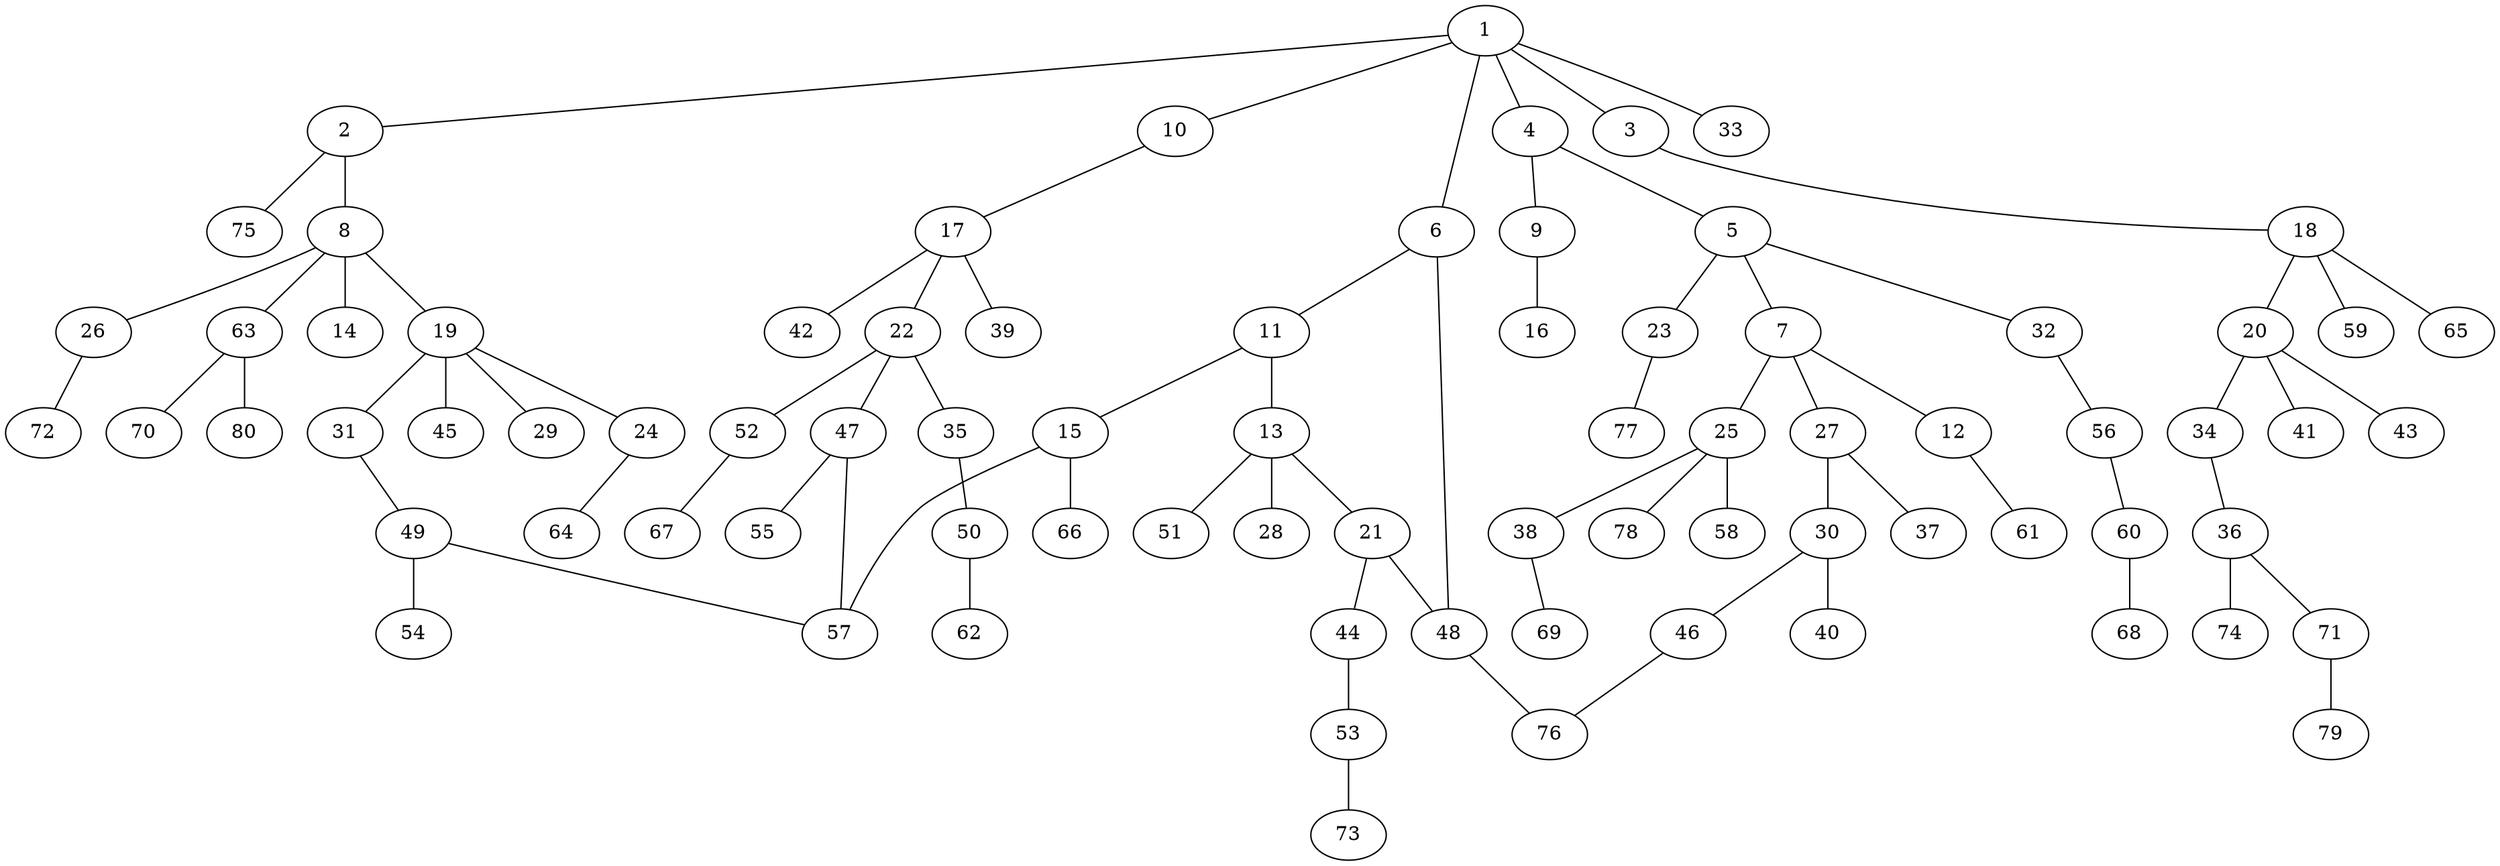 graph graphname {1--2
1--3
1--4
1--6
1--10
1--33
2--8
2--75
3--18
4--5
4--9
5--7
5--23
5--32
6--11
6--48
7--12
7--25
7--27
8--14
8--19
8--26
8--63
9--16
10--17
11--13
11--15
12--61
13--21
13--28
13--51
15--57
15--66
17--22
17--39
17--42
18--20
18--59
18--65
19--24
19--29
19--31
19--45
20--34
20--41
20--43
21--44
21--48
22--35
22--47
22--52
23--77
24--64
25--38
25--58
25--78
26--72
27--30
27--37
30--40
30--46
31--49
32--56
34--36
35--50
36--71
36--74
38--69
44--53
46--76
47--55
47--57
48--76
49--54
49--57
50--62
52--67
53--73
56--60
60--68
63--70
63--80
71--79
}